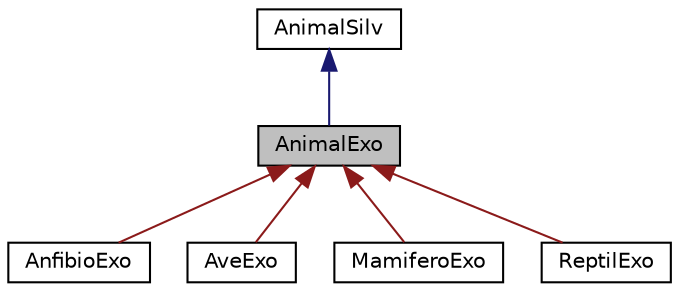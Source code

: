 digraph "AnimalExo"
{
  edge [fontname="Helvetica",fontsize="10",labelfontname="Helvetica",labelfontsize="10"];
  node [fontname="Helvetica",fontsize="10",shape=record];
  Node0 [label="AnimalExo",height=0.2,width=0.4,color="black", fillcolor="grey75", style="filled", fontcolor="black"];
  Node1 -> Node0 [dir="back",color="midnightblue",fontsize="10",style="solid",fontname="Helvetica"];
  Node1 [label="AnimalSilv",height=0.2,width=0.4,color="black", fillcolor="white", style="filled",URL="$class_animal_silv.html"];
  Node0 -> Node2 [dir="back",color="firebrick4",fontsize="10",style="solid",fontname="Helvetica"];
  Node2 [label="AnfibioExo",height=0.2,width=0.4,color="black", fillcolor="white", style="filled",URL="$class_anfibio_exo.html"];
  Node0 -> Node3 [dir="back",color="firebrick4",fontsize="10",style="solid",fontname="Helvetica"];
  Node3 [label="AveExo",height=0.2,width=0.4,color="black", fillcolor="white", style="filled",URL="$class_ave_exo.html"];
  Node0 -> Node4 [dir="back",color="firebrick4",fontsize="10",style="solid",fontname="Helvetica"];
  Node4 [label="MamiferoExo",height=0.2,width=0.4,color="black", fillcolor="white", style="filled",URL="$class_mamifero_exo.html"];
  Node0 -> Node5 [dir="back",color="firebrick4",fontsize="10",style="solid",fontname="Helvetica"];
  Node5 [label="ReptilExo",height=0.2,width=0.4,color="black", fillcolor="white", style="filled",URL="$class_reptil_exo.html"];
}
